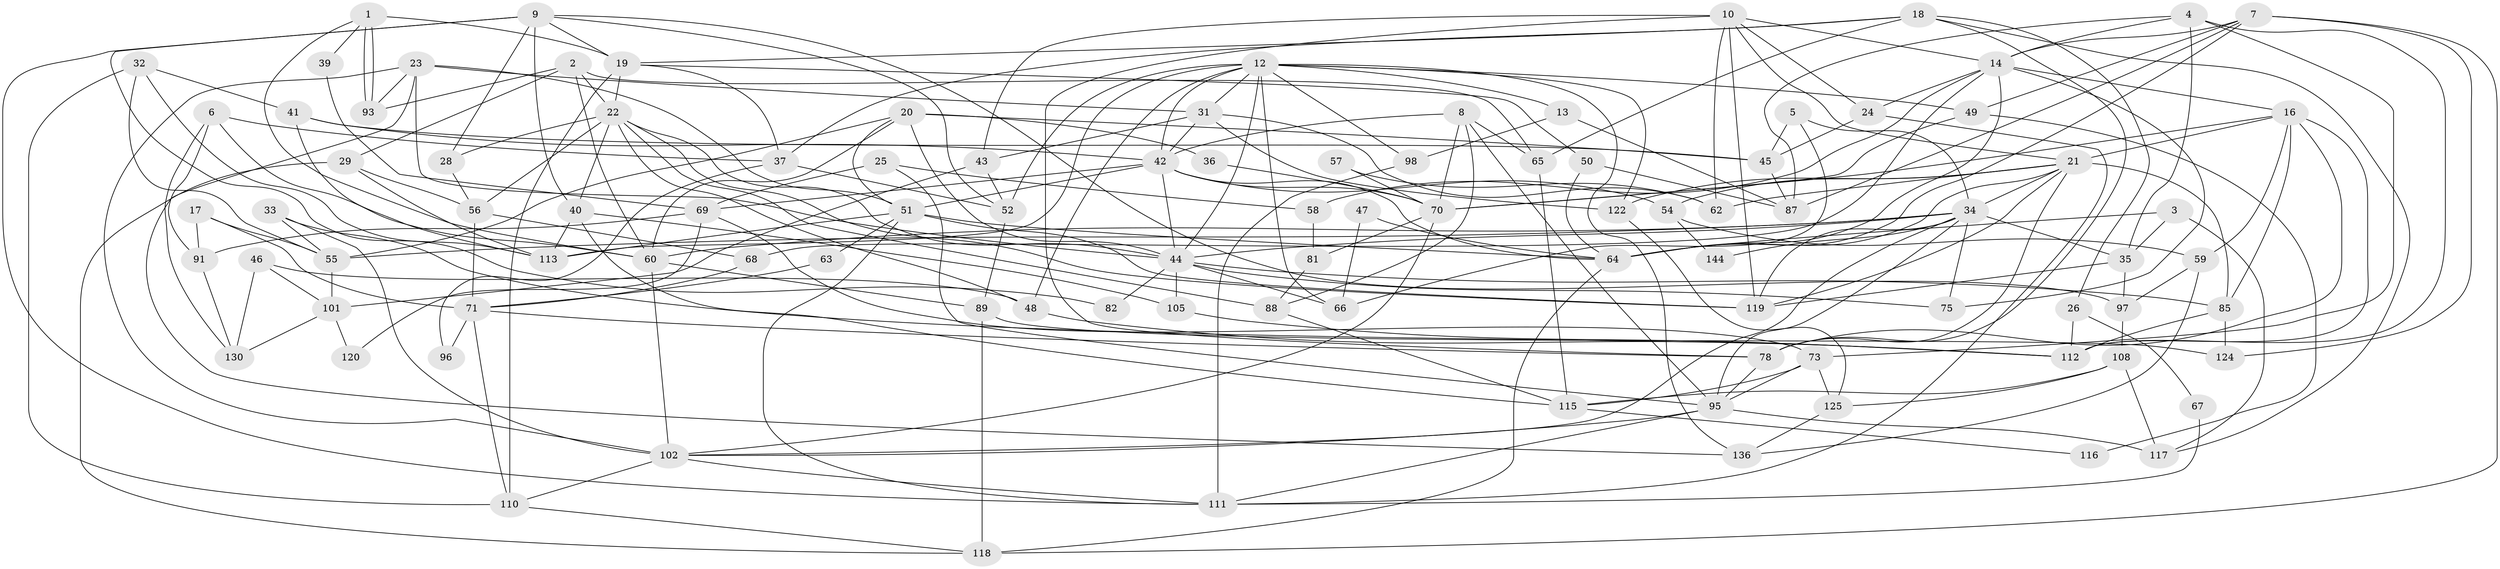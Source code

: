 // original degree distribution, {5: 0.1388888888888889, 4: 0.2986111111111111, 3: 0.2708333333333333, 6: 0.09027777777777778, 7: 0.027777777777777776, 9: 0.006944444444444444, 2: 0.1388888888888889, 8: 0.027777777777777776}
// Generated by graph-tools (version 1.1) at 2025/42/03/06/25 10:42:02]
// undirected, 99 vertices, 242 edges
graph export_dot {
graph [start="1"]
  node [color=gray90,style=filled];
  1;
  2 [super="+104"];
  3 [super="+131"];
  4 [super="+74"];
  5;
  6;
  7 [super="+11"];
  8 [super="+90"];
  9 [super="+27"];
  10 [super="+99"];
  12 [super="+53"];
  13;
  14 [super="+15"];
  16 [super="+121"];
  17;
  18 [super="+83"];
  19 [super="+30"];
  20 [super="+123"];
  21 [super="+132"];
  22 [super="+79"];
  23 [super="+109"];
  24 [super="+103"];
  25;
  26;
  28;
  29;
  31 [super="+38"];
  32;
  33;
  34 [super="+77"];
  35 [super="+61"];
  36;
  37;
  39;
  40 [super="+84"];
  41 [super="+86"];
  42 [super="+106"];
  43;
  44 [super="+80"];
  45;
  46;
  47;
  48;
  49;
  50;
  51 [super="+72"];
  52 [super="+94"];
  54;
  55 [super="+126"];
  56;
  57;
  58;
  59;
  60 [super="+135"];
  62;
  63;
  64 [super="+143"];
  65 [super="+128"];
  66;
  67;
  68;
  69 [super="+100"];
  70 [super="+133"];
  71;
  73 [super="+76"];
  75;
  78 [super="+138"];
  81;
  82;
  85 [super="+107"];
  87 [super="+92"];
  88;
  89;
  91;
  93;
  95 [super="+137"];
  96;
  97;
  98;
  101 [super="+127"];
  102 [super="+140"];
  105;
  108;
  110 [super="+114"];
  111;
  112 [super="+129"];
  113 [super="+139"];
  115 [super="+142"];
  116;
  117;
  118 [super="+141"];
  119;
  120;
  122;
  124;
  125 [super="+134"];
  130;
  136;
  144;
  1 -- 60;
  1 -- 93;
  1 -- 93;
  1 -- 39;
  1 -- 19;
  2 -- 93;
  2 -- 60;
  2 -- 65;
  2 -- 29;
  2 -- 22;
  3 -- 117 [weight=2];
  3 -- 64;
  3 -- 35;
  4 -- 112;
  4 -- 87;
  4 -- 14;
  4 -- 73;
  4 -- 35;
  5 -- 34;
  5 -- 66;
  5 -- 45;
  6 -- 37;
  6 -- 130;
  6 -- 91;
  6 -- 60;
  7 -- 124;
  7 -- 14;
  7 -- 64;
  7 -- 49;
  7 -- 118;
  7 -- 87;
  8 -- 88;
  8 -- 70;
  8 -- 65;
  8 -- 42;
  8 -- 95;
  9 -- 28;
  9 -- 111;
  9 -- 97;
  9 -- 82;
  9 -- 19;
  9 -- 52;
  9 -- 40;
  10 -- 119;
  10 -- 62;
  10 -- 14;
  10 -- 24;
  10 -- 43;
  10 -- 21;
  10 -- 78;
  12 -- 48;
  12 -- 66;
  12 -- 98;
  12 -- 122;
  12 -- 49;
  12 -- 52;
  12 -- 136;
  12 -- 42;
  12 -- 13;
  12 -- 44;
  12 -- 31;
  12 -- 113;
  13 -- 98;
  13 -- 87;
  14 -- 75;
  14 -- 24;
  14 -- 64;
  14 -- 58;
  14 -- 68;
  14 -- 16;
  16 -- 59;
  16 -- 70;
  16 -- 78;
  16 -- 112;
  16 -- 21;
  16 -- 85;
  17 -- 91;
  17 -- 71;
  17 -- 55;
  18 -- 26;
  18 -- 117;
  18 -- 37;
  18 -- 65;
  18 -- 19;
  18 -- 78;
  19 -- 37;
  19 -- 50;
  19 -- 110;
  19 -- 22;
  20 -- 45;
  20 -- 44;
  20 -- 51;
  20 -- 36;
  20 -- 55;
  20 -- 60;
  21 -- 34;
  21 -- 54;
  21 -- 62;
  21 -- 64;
  21 -- 85;
  21 -- 119;
  21 -- 122;
  21 -- 78;
  22 -- 56;
  22 -- 119;
  22 -- 40;
  22 -- 88;
  22 -- 48;
  22 -- 44;
  22 -- 28;
  23 -- 51;
  23 -- 93;
  23 -- 136;
  23 -- 102;
  23 -- 44;
  23 -- 31;
  24 -- 111;
  24 -- 45;
  25 -- 58;
  25 -- 95;
  25 -- 69;
  26 -- 112;
  26 -- 67;
  28 -- 56;
  29 -- 113;
  29 -- 56;
  29 -- 118;
  31 -- 43;
  31 -- 42;
  31 -- 122;
  31 -- 62;
  32 -- 110;
  32 -- 113;
  32 -- 41;
  32 -- 55;
  33 -- 102;
  33 -- 55;
  33 -- 112;
  34 -- 44;
  34 -- 35;
  34 -- 75;
  34 -- 144;
  34 -- 55;
  34 -- 95;
  34 -- 60;
  34 -- 102;
  34 -- 119;
  35 -- 119;
  35 -- 97;
  36 -- 70;
  37 -- 96;
  37 -- 52;
  39 -- 69;
  40 -- 115;
  40 -- 105;
  40 -- 113;
  41 -- 45;
  41 -- 113;
  41 -- 42;
  42 -- 44;
  42 -- 64;
  42 -- 70;
  42 -- 51;
  42 -- 54;
  42 -- 69;
  43 -- 101;
  43 -- 52;
  44 -- 105;
  44 -- 66;
  44 -- 82;
  44 -- 85;
  44 -- 75;
  45 -- 87;
  46 -- 130;
  46 -- 48;
  46 -- 101;
  47 -- 66;
  47 -- 64;
  48 -- 112;
  49 -- 70;
  49 -- 116;
  50 -- 64;
  50 -- 87;
  51 -- 119;
  51 -- 63;
  51 -- 64;
  51 -- 111;
  51 -- 113;
  52 -- 89;
  54 -- 59;
  54 -- 144;
  55 -- 101;
  56 -- 68;
  56 -- 71;
  57 -- 62;
  57 -- 70;
  58 -- 81;
  59 -- 136;
  59 -- 97;
  60 -- 89;
  60 -- 102;
  63 -- 71;
  64 -- 118;
  65 -- 115;
  67 -- 111;
  68 -- 71;
  69 -- 120;
  69 -- 73;
  69 -- 91;
  70 -- 81;
  70 -- 102;
  71 -- 96;
  71 -- 110;
  71 -- 78;
  73 -- 125;
  73 -- 95;
  73 -- 115;
  78 -- 95;
  81 -- 88;
  85 -- 124;
  85 -- 112;
  88 -- 115;
  89 -- 118;
  89 -- 124;
  91 -- 130;
  95 -- 117;
  95 -- 111;
  95 -- 102;
  97 -- 108;
  98 -- 111;
  101 -- 120;
  101 -- 130;
  102 -- 111;
  102 -- 110;
  105 -- 112;
  108 -- 125;
  108 -- 117;
  108 -- 115;
  110 -- 118;
  115 -- 116;
  122 -- 125;
  125 -- 136;
}
